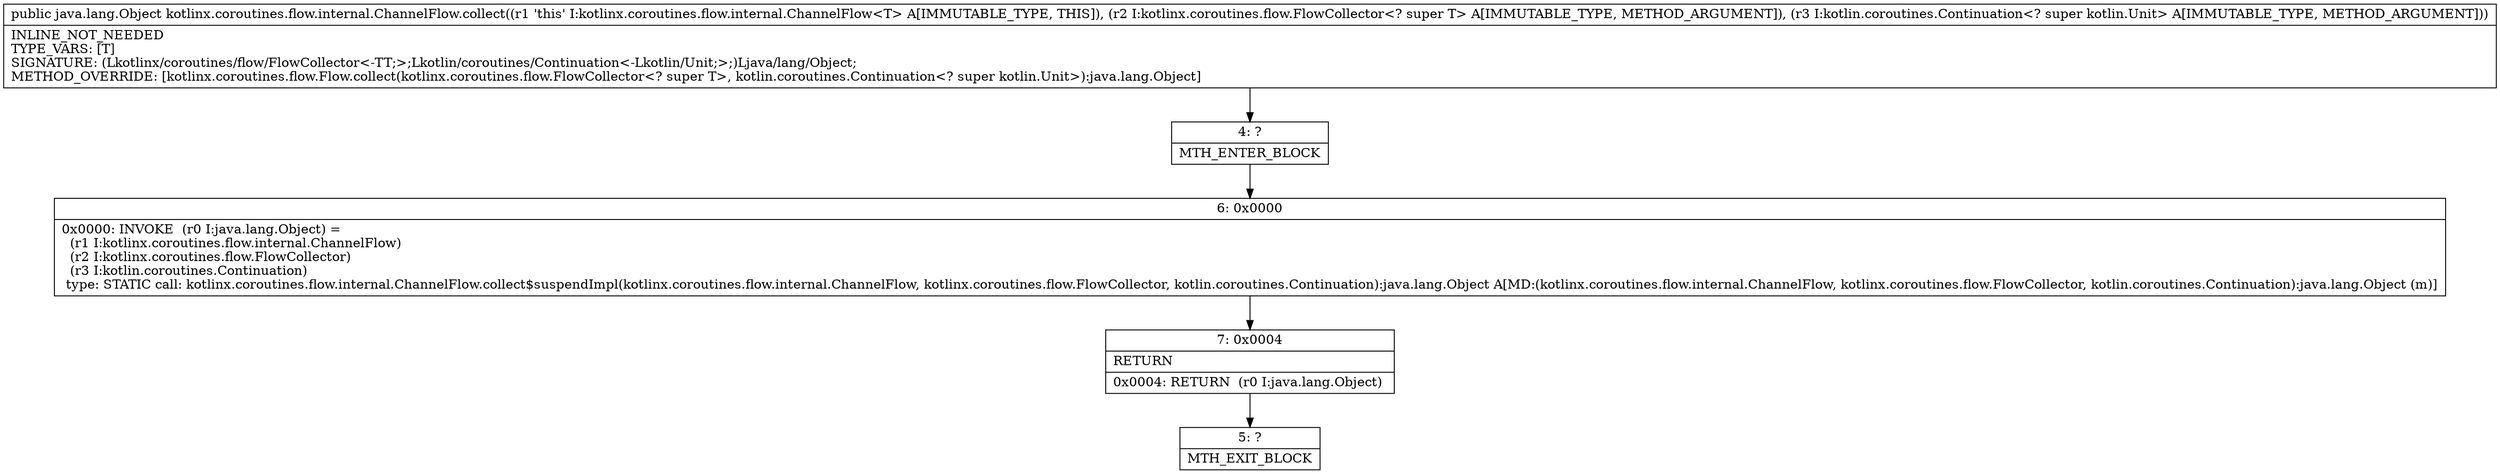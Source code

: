 digraph "CFG forkotlinx.coroutines.flow.internal.ChannelFlow.collect(Lkotlinx\/coroutines\/flow\/FlowCollector;Lkotlin\/coroutines\/Continuation;)Ljava\/lang\/Object;" {
Node_4 [shape=record,label="{4\:\ ?|MTH_ENTER_BLOCK\l}"];
Node_6 [shape=record,label="{6\:\ 0x0000|0x0000: INVOKE  (r0 I:java.lang.Object) = \l  (r1 I:kotlinx.coroutines.flow.internal.ChannelFlow)\l  (r2 I:kotlinx.coroutines.flow.FlowCollector)\l  (r3 I:kotlin.coroutines.Continuation)\l type: STATIC call: kotlinx.coroutines.flow.internal.ChannelFlow.collect$suspendImpl(kotlinx.coroutines.flow.internal.ChannelFlow, kotlinx.coroutines.flow.FlowCollector, kotlin.coroutines.Continuation):java.lang.Object A[MD:(kotlinx.coroutines.flow.internal.ChannelFlow, kotlinx.coroutines.flow.FlowCollector, kotlin.coroutines.Continuation):java.lang.Object (m)]\l}"];
Node_7 [shape=record,label="{7\:\ 0x0004|RETURN\l|0x0004: RETURN  (r0 I:java.lang.Object) \l}"];
Node_5 [shape=record,label="{5\:\ ?|MTH_EXIT_BLOCK\l}"];
MethodNode[shape=record,label="{public java.lang.Object kotlinx.coroutines.flow.internal.ChannelFlow.collect((r1 'this' I:kotlinx.coroutines.flow.internal.ChannelFlow\<T\> A[IMMUTABLE_TYPE, THIS]), (r2 I:kotlinx.coroutines.flow.FlowCollector\<? super T\> A[IMMUTABLE_TYPE, METHOD_ARGUMENT]), (r3 I:kotlin.coroutines.Continuation\<? super kotlin.Unit\> A[IMMUTABLE_TYPE, METHOD_ARGUMENT]))  | INLINE_NOT_NEEDED\lTYPE_VARS: [T]\lSIGNATURE: (Lkotlinx\/coroutines\/flow\/FlowCollector\<\-TT;\>;Lkotlin\/coroutines\/Continuation\<\-Lkotlin\/Unit;\>;)Ljava\/lang\/Object;\lMETHOD_OVERRIDE: [kotlinx.coroutines.flow.Flow.collect(kotlinx.coroutines.flow.FlowCollector\<? super T\>, kotlin.coroutines.Continuation\<? super kotlin.Unit\>):java.lang.Object]\l}"];
MethodNode -> Node_4;Node_4 -> Node_6;
Node_6 -> Node_7;
Node_7 -> Node_5;
}

